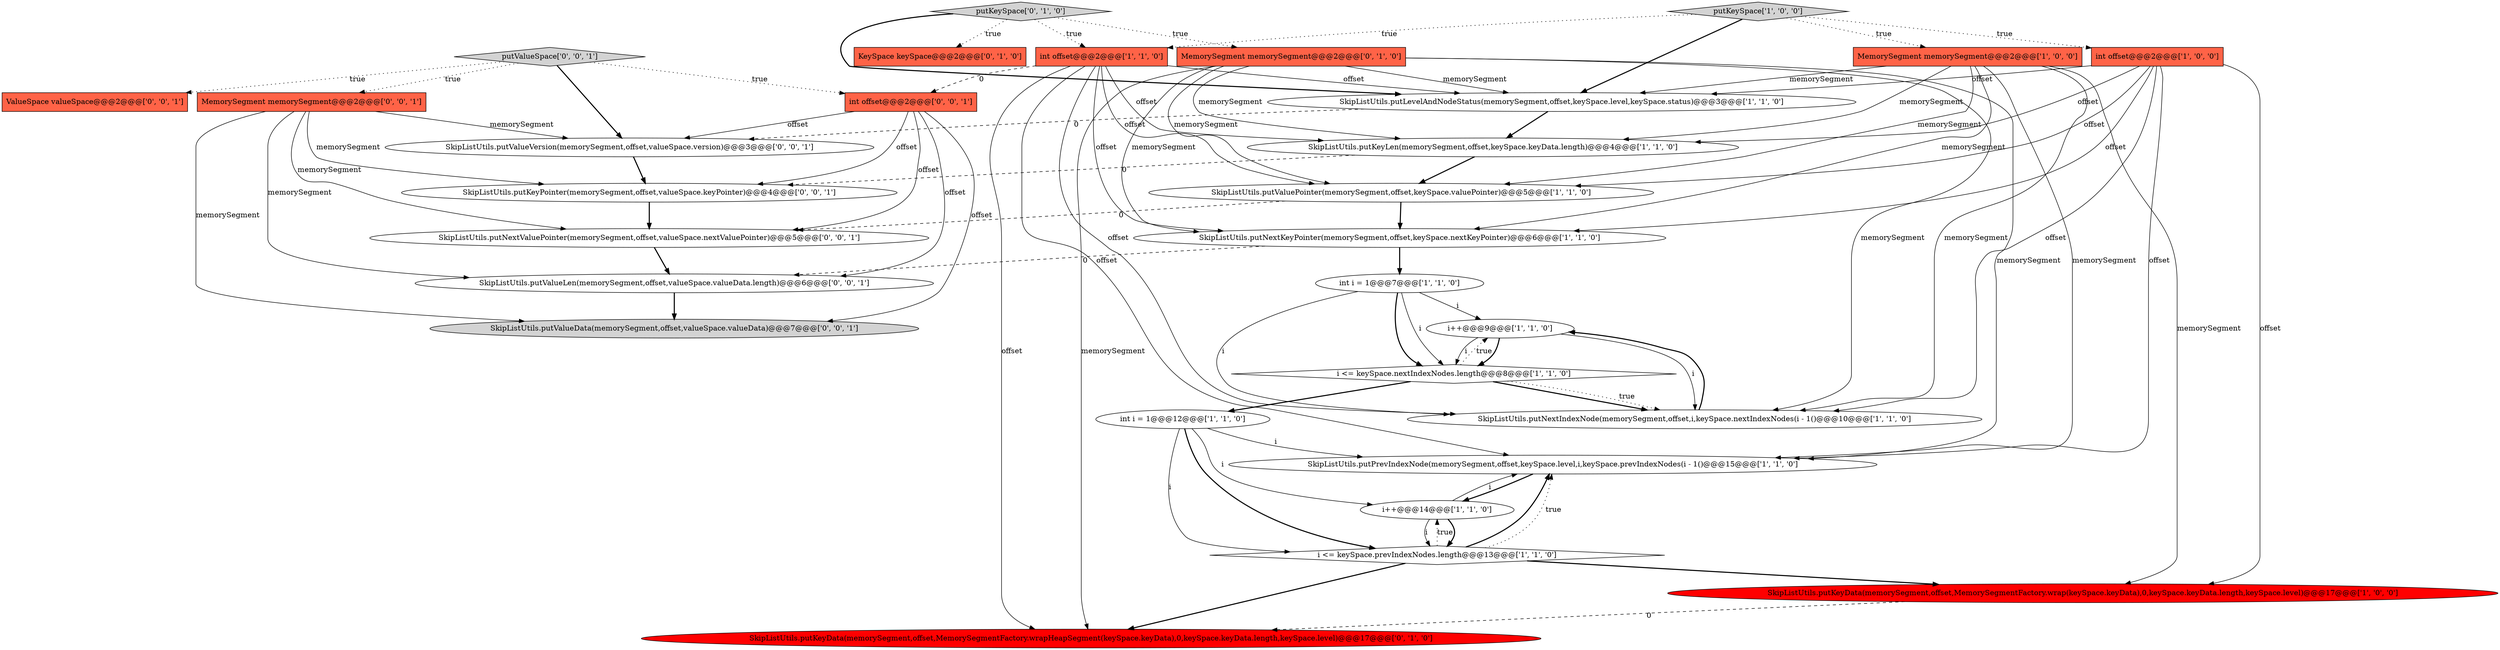 digraph {
7 [style = filled, label = "int offset@@@2@@@['1', '0', '0']", fillcolor = tomato, shape = box image = "AAA0AAABBB1BBB"];
11 [style = filled, label = "SkipListUtils.putValuePointer(memorySegment,offset,keySpace.valuePointer)@@@5@@@['1', '1', '0']", fillcolor = white, shape = ellipse image = "AAA0AAABBB1BBB"];
4 [style = filled, label = "SkipListUtils.putKeyData(memorySegment,offset,MemorySegmentFactory.wrap(keySpace.keyData),0,keySpace.keyData.length,keySpace.level)@@@17@@@['1', '0', '0']", fillcolor = red, shape = ellipse image = "AAA1AAABBB1BBB"];
16 [style = filled, label = "SkipListUtils.putPrevIndexNode(memorySegment,offset,keySpace.level,i,keySpace.prevIndexNodes(i - 1()@@@15@@@['1', '1', '0']", fillcolor = white, shape = ellipse image = "AAA0AAABBB1BBB"];
22 [style = filled, label = "putValueSpace['0', '0', '1']", fillcolor = lightgray, shape = diamond image = "AAA0AAABBB3BBB"];
24 [style = filled, label = "SkipListUtils.putValueLen(memorySegment,offset,valueSpace.valueData.length)@@@6@@@['0', '0', '1']", fillcolor = white, shape = ellipse image = "AAA0AAABBB3BBB"];
9 [style = filled, label = "i <= keySpace.prevIndexNodes.length@@@13@@@['1', '1', '0']", fillcolor = white, shape = diamond image = "AAA0AAABBB1BBB"];
0 [style = filled, label = "SkipListUtils.putKeyLen(memorySegment,offset,keySpace.keyData.length)@@@4@@@['1', '1', '0']", fillcolor = white, shape = ellipse image = "AAA0AAABBB1BBB"];
20 [style = filled, label = "MemorySegment memorySegment@@@2@@@['0', '1', '0']", fillcolor = tomato, shape = box image = "AAA0AAABBB2BBB"];
18 [style = filled, label = "SkipListUtils.putKeyData(memorySegment,offset,MemorySegmentFactory.wrapHeapSegment(keySpace.keyData),0,keySpace.keyData.length,keySpace.level)@@@17@@@['0', '1', '0']", fillcolor = red, shape = ellipse image = "AAA1AAABBB2BBB"];
14 [style = filled, label = "i++@@@9@@@['1', '1', '0']", fillcolor = white, shape = ellipse image = "AAA0AAABBB1BBB"];
10 [style = filled, label = "i++@@@14@@@['1', '1', '0']", fillcolor = white, shape = ellipse image = "AAA0AAABBB1BBB"];
6 [style = filled, label = "int i = 1@@@12@@@['1', '1', '0']", fillcolor = white, shape = ellipse image = "AAA0AAABBB1BBB"];
12 [style = filled, label = "SkipListUtils.putNextKeyPointer(memorySegment,offset,keySpace.nextKeyPointer)@@@6@@@['1', '1', '0']", fillcolor = white, shape = ellipse image = "AAA0AAABBB1BBB"];
17 [style = filled, label = "putKeySpace['0', '1', '0']", fillcolor = lightgray, shape = diamond image = "AAA0AAABBB2BBB"];
25 [style = filled, label = "SkipListUtils.putNextValuePointer(memorySegment,offset,valueSpace.nextValuePointer)@@@5@@@['0', '0', '1']", fillcolor = white, shape = ellipse image = "AAA0AAABBB3BBB"];
15 [style = filled, label = "i <= keySpace.nextIndexNodes.length@@@8@@@['1', '1', '0']", fillcolor = white, shape = diamond image = "AAA0AAABBB1BBB"];
13 [style = filled, label = "int offset@@@2@@@['1', '1', '0']", fillcolor = tomato, shape = box image = "AAA0AAABBB1BBB"];
21 [style = filled, label = "ValueSpace valueSpace@@@2@@@['0', '0', '1']", fillcolor = tomato, shape = box image = "AAA0AAABBB3BBB"];
3 [style = filled, label = "MemorySegment memorySegment@@@2@@@['1', '0', '0']", fillcolor = tomato, shape = box image = "AAA0AAABBB1BBB"];
23 [style = filled, label = "SkipListUtils.putValueVersion(memorySegment,offset,valueSpace.version)@@@3@@@['0', '0', '1']", fillcolor = white, shape = ellipse image = "AAA0AAABBB3BBB"];
2 [style = filled, label = "int i = 1@@@7@@@['1', '1', '0']", fillcolor = white, shape = ellipse image = "AAA0AAABBB1BBB"];
1 [style = filled, label = "SkipListUtils.putNextIndexNode(memorySegment,offset,i,keySpace.nextIndexNodes(i - 1()@@@10@@@['1', '1', '0']", fillcolor = white, shape = ellipse image = "AAA0AAABBB1BBB"];
8 [style = filled, label = "SkipListUtils.putLevelAndNodeStatus(memorySegment,offset,keySpace.level,keySpace.status)@@@3@@@['1', '1', '0']", fillcolor = white, shape = ellipse image = "AAA0AAABBB1BBB"];
27 [style = filled, label = "int offset@@@2@@@['0', '0', '1']", fillcolor = tomato, shape = box image = "AAA0AAABBB3BBB"];
28 [style = filled, label = "SkipListUtils.putKeyPointer(memorySegment,offset,valueSpace.keyPointer)@@@4@@@['0', '0', '1']", fillcolor = white, shape = ellipse image = "AAA0AAABBB3BBB"];
19 [style = filled, label = "KeySpace keySpace@@@2@@@['0', '1', '0']", fillcolor = tomato, shape = box image = "AAA0AAABBB2BBB"];
26 [style = filled, label = "MemorySegment memorySegment@@@2@@@['0', '0', '1']", fillcolor = tomato, shape = box image = "AAA0AAABBB3BBB"];
29 [style = filled, label = "SkipListUtils.putValueData(memorySegment,offset,valueSpace.valueData)@@@7@@@['0', '0', '1']", fillcolor = lightgray, shape = ellipse image = "AAA0AAABBB3BBB"];
5 [style = filled, label = "putKeySpace['1', '0', '0']", fillcolor = lightgray, shape = diamond image = "AAA0AAABBB1BBB"];
6->9 [style = solid, label="i"];
13->18 [style = solid, label="offset"];
9->16 [style = bold, label=""];
8->0 [style = bold, label=""];
23->28 [style = bold, label=""];
5->13 [style = dotted, label="true"];
12->2 [style = bold, label=""];
7->0 [style = solid, label="offset"];
26->23 [style = solid, label="memorySegment"];
13->8 [style = solid, label="offset"];
12->24 [style = dashed, label="0"];
3->0 [style = solid, label="memorySegment"];
2->15 [style = bold, label=""];
6->10 [style = solid, label="i"];
26->25 [style = solid, label="memorySegment"];
28->25 [style = bold, label=""];
20->18 [style = solid, label="memorySegment"];
27->28 [style = solid, label="offset"];
6->16 [style = solid, label="i"];
13->0 [style = solid, label="offset"];
17->20 [style = dotted, label="true"];
7->12 [style = solid, label="offset"];
3->1 [style = solid, label="memorySegment"];
3->11 [style = solid, label="memorySegment"];
26->24 [style = solid, label="memorySegment"];
11->12 [style = bold, label=""];
3->4 [style = solid, label="memorySegment"];
3->8 [style = solid, label="memorySegment"];
15->14 [style = dotted, label="true"];
5->3 [style = dotted, label="true"];
0->28 [style = dashed, label="0"];
22->23 [style = bold, label=""];
25->24 [style = bold, label=""];
10->16 [style = solid, label="i"];
27->25 [style = solid, label="offset"];
5->7 [style = dotted, label="true"];
2->14 [style = solid, label="i"];
2->1 [style = solid, label="i"];
20->8 [style = solid, label="memorySegment"];
10->9 [style = solid, label="i"];
14->15 [style = bold, label=""];
9->10 [style = dotted, label="true"];
7->11 [style = solid, label="offset"];
26->29 [style = solid, label="memorySegment"];
20->1 [style = solid, label="memorySegment"];
13->11 [style = solid, label="offset"];
22->21 [style = dotted, label="true"];
17->8 [style = bold, label=""];
27->24 [style = solid, label="offset"];
20->12 [style = solid, label="memorySegment"];
0->11 [style = bold, label=""];
13->12 [style = solid, label="offset"];
27->29 [style = solid, label="offset"];
3->12 [style = solid, label="memorySegment"];
9->18 [style = bold, label=""];
13->27 [style = dashed, label="0"];
3->16 [style = solid, label="memorySegment"];
22->26 [style = dotted, label="true"];
22->27 [style = dotted, label="true"];
17->19 [style = dotted, label="true"];
11->25 [style = dashed, label="0"];
10->9 [style = bold, label=""];
9->16 [style = dotted, label="true"];
13->1 [style = solid, label="offset"];
15->1 [style = bold, label=""];
4->18 [style = dashed, label="0"];
27->23 [style = solid, label="offset"];
5->8 [style = bold, label=""];
20->0 [style = solid, label="memorySegment"];
16->10 [style = bold, label=""];
13->16 [style = solid, label="offset"];
9->4 [style = bold, label=""];
15->6 [style = bold, label=""];
24->29 [style = bold, label=""];
26->28 [style = solid, label="memorySegment"];
7->4 [style = solid, label="offset"];
20->16 [style = solid, label="memorySegment"];
2->15 [style = solid, label="i"];
7->8 [style = solid, label="offset"];
20->11 [style = solid, label="memorySegment"];
15->1 [style = dotted, label="true"];
14->1 [style = solid, label="i"];
7->1 [style = solid, label="offset"];
1->14 [style = bold, label=""];
14->15 [style = solid, label="i"];
6->9 [style = bold, label=""];
17->13 [style = dotted, label="true"];
7->16 [style = solid, label="offset"];
8->23 [style = dashed, label="0"];
}
